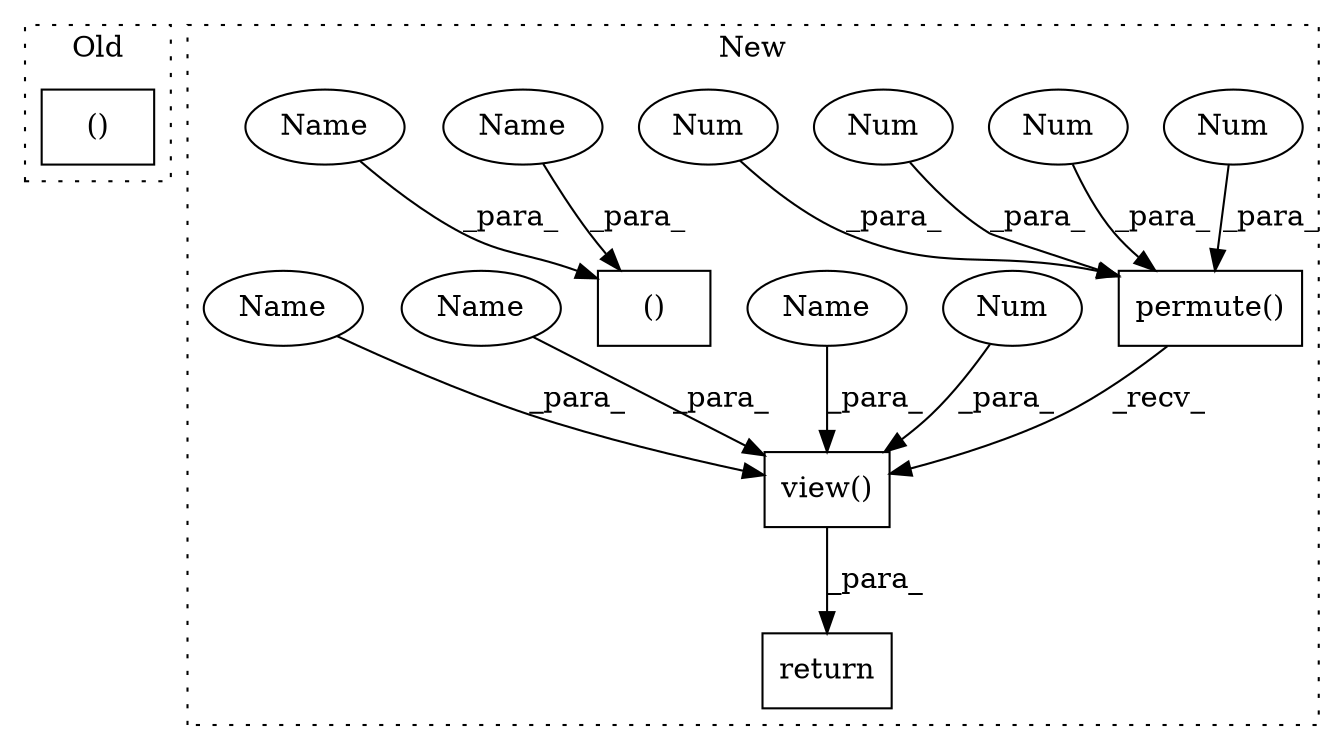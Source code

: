 digraph G {
subgraph cluster0 {
1 [label="()" a="54" s="8006" l="3" shape="box"];
label = "Old";
style="dotted";
}
subgraph cluster1 {
2 [label="permute()" a="75" s="5464,5484" l="10,1" shape="box"];
3 [label="Num" a="76" s="5480" l="1" shape="ellipse"];
4 [label="Num" a="76" s="5477" l="1" shape="ellipse"];
5 [label="Num" a="76" s="5474" l="1" shape="ellipse"];
6 [label="Num" a="76" s="5483" l="1" shape="ellipse"];
7 [label="return" a="93" s="5510" l="7" shape="box"];
8 [label="view()" a="75" s="5517,5548" l="20,1" shape="box"];
9 [label="Num" a="76" s="5546" l="2" shape="ellipse"];
10 [label="()" a="54" s="5374" l="9" shape="box"];
11 [label="Name" a="87" s="5537" l="1" shape="ellipse"];
12 [label="Name" a="87" s="5373" l="1" shape="ellipse"];
13 [label="Name" a="87" s="5376" l="1" shape="ellipse"];
14 [label="Name" a="87" s="5540" l="1" shape="ellipse"];
15 [label="Name" a="87" s="5543" l="1" shape="ellipse"];
label = "New";
style="dotted";
}
2 -> 8 [label="_recv_"];
3 -> 2 [label="_para_"];
4 -> 2 [label="_para_"];
5 -> 2 [label="_para_"];
6 -> 2 [label="_para_"];
8 -> 7 [label="_para_"];
9 -> 8 [label="_para_"];
11 -> 8 [label="_para_"];
12 -> 10 [label="_para_"];
13 -> 10 [label="_para_"];
14 -> 8 [label="_para_"];
15 -> 8 [label="_para_"];
}